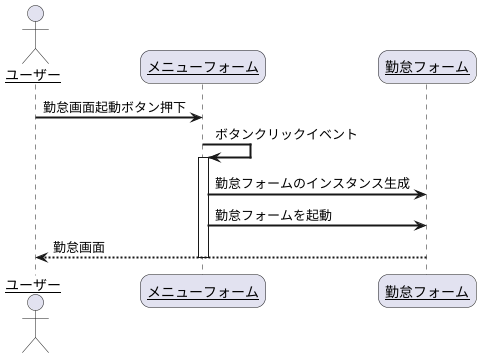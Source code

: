 @startuml
skinparam sequenceArrowThickness 2
skinparam roundcorner 20
skinparam maxmessagesize 60
skinparam sequenceParticipant underline

actor "ユーザー" as user
participant "メニューフォーム" as menu_form
participant "勤怠フォーム" as kintai_form

user -> menu_form: 勤怠画面起動ボタン押下
menu_form -> menu_form: ボタンクリックイベント
activate menu_form
menu_form -> kintai_form: 勤怠フォームのインスタンス生成
menu_form -> kintai_form: 勤怠フォームを起動
kintai_form --> user: 勤怠画面
deactivate menu_form

@enduml